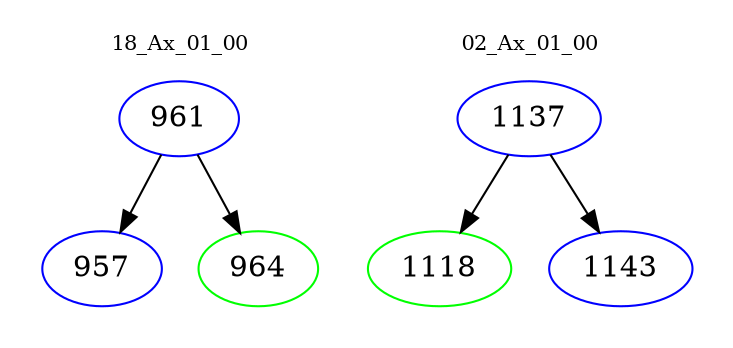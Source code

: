 digraph{
subgraph cluster_0 {
color = white
label = "18_Ax_01_00";
fontsize=10;
T0_961 [label="961", color="blue"]
T0_961 -> T0_957 [color="black"]
T0_957 [label="957", color="blue"]
T0_961 -> T0_964 [color="black"]
T0_964 [label="964", color="green"]
}
subgraph cluster_1 {
color = white
label = "02_Ax_01_00";
fontsize=10;
T1_1137 [label="1137", color="blue"]
T1_1137 -> T1_1118 [color="black"]
T1_1118 [label="1118", color="green"]
T1_1137 -> T1_1143 [color="black"]
T1_1143 [label="1143", color="blue"]
}
}
